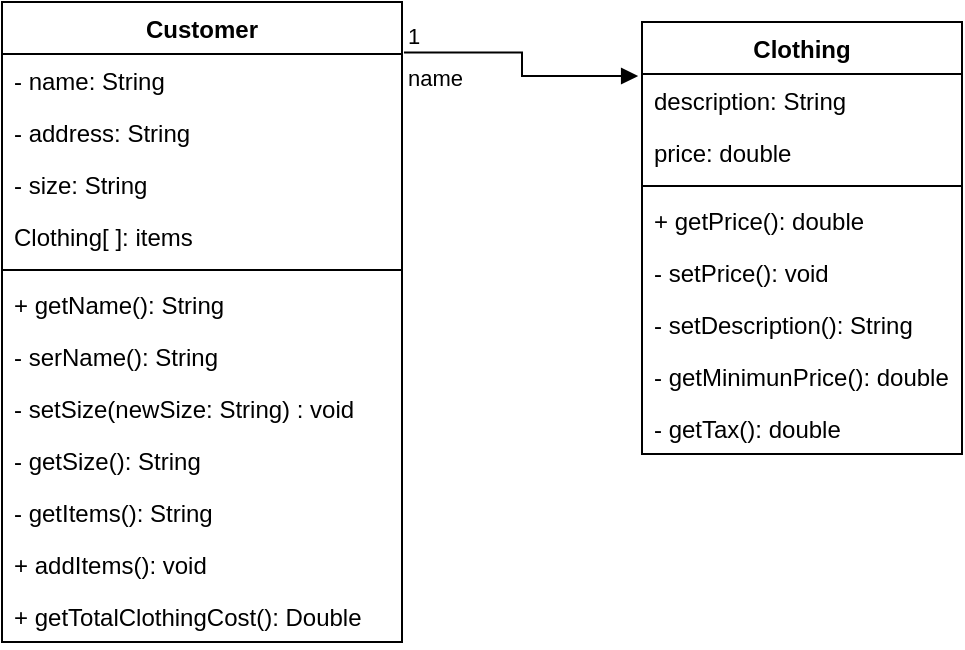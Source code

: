 <mxfile version="19.0.1" type="device"><diagram id="z4m6kZwZRYc16CQ2l1jS" name="Page-1"><mxGraphModel dx="783" dy="351" grid="1" gridSize="10" guides="1" tooltips="1" connect="1" arrows="1" fold="1" page="1" pageScale="1" pageWidth="850" pageHeight="1100" math="0" shadow="0"><root><mxCell id="0"/><mxCell id="1" parent="0"/><mxCell id="9_7xVSvOTtTL7Ws3kYJd-1" value="Customer" style="swimlane;fontStyle=1;align=center;verticalAlign=top;childLayout=stackLayout;horizontal=1;startSize=26;horizontalStack=0;resizeParent=1;resizeParentMax=0;resizeLast=0;collapsible=1;marginBottom=0;" parent="1" vertex="1"><mxGeometry x="90" y="80" width="200" height="320" as="geometry"/></mxCell><mxCell id="9_7xVSvOTtTL7Ws3kYJd-2" value="- name: String" style="text;strokeColor=none;fillColor=none;align=left;verticalAlign=top;spacingLeft=4;spacingRight=4;overflow=hidden;rotatable=0;points=[[0,0.5],[1,0.5]];portConstraint=eastwest;" parent="9_7xVSvOTtTL7Ws3kYJd-1" vertex="1"><mxGeometry y="26" width="200" height="26" as="geometry"/></mxCell><mxCell id="uEYvLbnD-ACG9ghf8j2b-1" value="- address: String" style="text;strokeColor=none;fillColor=none;align=left;verticalAlign=top;spacingLeft=4;spacingRight=4;overflow=hidden;rotatable=0;points=[[0,0.5],[1,0.5]];portConstraint=eastwest;" parent="9_7xVSvOTtTL7Ws3kYJd-1" vertex="1"><mxGeometry y="52" width="200" height="26" as="geometry"/></mxCell><mxCell id="9_7xVSvOTtTL7Ws3kYJd-5" value="- size: String" style="text;strokeColor=none;fillColor=none;align=left;verticalAlign=top;spacingLeft=4;spacingRight=4;overflow=hidden;rotatable=0;points=[[0,0.5],[1,0.5]];portConstraint=eastwest;" parent="9_7xVSvOTtTL7Ws3kYJd-1" vertex="1"><mxGeometry y="78" width="200" height="26" as="geometry"/></mxCell><mxCell id="uEYvLbnD-ACG9ghf8j2b-13" value="Clothing[ ]: items" style="text;strokeColor=none;fillColor=none;align=left;verticalAlign=top;spacingLeft=4;spacingRight=4;overflow=hidden;rotatable=0;points=[[0,0.5],[1,0.5]];portConstraint=eastwest;" parent="9_7xVSvOTtTL7Ws3kYJd-1" vertex="1"><mxGeometry y="104" width="200" height="26" as="geometry"/></mxCell><mxCell id="9_7xVSvOTtTL7Ws3kYJd-3" value="" style="line;strokeWidth=1;fillColor=none;align=left;verticalAlign=middle;spacingTop=-1;spacingLeft=3;spacingRight=3;rotatable=0;labelPosition=right;points=[];portConstraint=eastwest;" parent="9_7xVSvOTtTL7Ws3kYJd-1" vertex="1"><mxGeometry y="130" width="200" height="8" as="geometry"/></mxCell><mxCell id="uEYvLbnD-ACG9ghf8j2b-7" value="+ getName(): String" style="text;strokeColor=none;fillColor=none;align=left;verticalAlign=top;spacingLeft=4;spacingRight=4;overflow=hidden;rotatable=0;points=[[0,0.5],[1,0.5]];portConstraint=eastwest;" parent="9_7xVSvOTtTL7Ws3kYJd-1" vertex="1"><mxGeometry y="138" width="200" height="26" as="geometry"/></mxCell><mxCell id="8Zg1NZicMRdPYAbx3JAT-3" value="- serName(): String" style="text;strokeColor=none;fillColor=none;align=left;verticalAlign=top;spacingLeft=4;spacingRight=4;overflow=hidden;rotatable=0;points=[[0,0.5],[1,0.5]];portConstraint=eastwest;" vertex="1" parent="9_7xVSvOTtTL7Ws3kYJd-1"><mxGeometry y="164" width="200" height="26" as="geometry"/></mxCell><mxCell id="9_7xVSvOTtTL7Ws3kYJd-4" value="- setSize(newSize: String) : void" style="text;strokeColor=none;fillColor=none;align=left;verticalAlign=top;spacingLeft=4;spacingRight=4;overflow=hidden;rotatable=0;points=[[0,0.5],[1,0.5]];portConstraint=eastwest;" parent="9_7xVSvOTtTL7Ws3kYJd-1" vertex="1"><mxGeometry y="190" width="200" height="26" as="geometry"/></mxCell><mxCell id="9_7xVSvOTtTL7Ws3kYJd-6" value="- getSize(): String" style="text;strokeColor=none;fillColor=none;align=left;verticalAlign=top;spacingLeft=4;spacingRight=4;overflow=hidden;rotatable=0;points=[[0,0.5],[1,0.5]];portConstraint=eastwest;" parent="9_7xVSvOTtTL7Ws3kYJd-1" vertex="1"><mxGeometry y="216" width="200" height="26" as="geometry"/></mxCell><mxCell id="uEYvLbnD-ACG9ghf8j2b-14" value="- getItems(): String" style="text;strokeColor=none;fillColor=none;align=left;verticalAlign=top;spacingLeft=4;spacingRight=4;overflow=hidden;rotatable=0;points=[[0,0.5],[1,0.5]];portConstraint=eastwest;" parent="9_7xVSvOTtTL7Ws3kYJd-1" vertex="1"><mxGeometry y="242" width="200" height="26" as="geometry"/></mxCell><mxCell id="8Zg1NZicMRdPYAbx3JAT-1" value="+ addItems(): void" style="text;strokeColor=none;fillColor=none;align=left;verticalAlign=top;spacingLeft=4;spacingRight=4;overflow=hidden;rotatable=0;points=[[0,0.5],[1,0.5]];portConstraint=eastwest;" vertex="1" parent="9_7xVSvOTtTL7Ws3kYJd-1"><mxGeometry y="268" width="200" height="26" as="geometry"/></mxCell><mxCell id="8Zg1NZicMRdPYAbx3JAT-2" value="+ getTotalClothingCost(): Double" style="text;strokeColor=none;fillColor=none;align=left;verticalAlign=top;spacingLeft=4;spacingRight=4;overflow=hidden;rotatable=0;points=[[0,0.5],[1,0.5]];portConstraint=eastwest;" vertex="1" parent="9_7xVSvOTtTL7Ws3kYJd-1"><mxGeometry y="294" width="200" height="26" as="geometry"/></mxCell><mxCell id="uEYvLbnD-ACG9ghf8j2b-2" value="Clothing" style="swimlane;fontStyle=1;align=center;verticalAlign=top;childLayout=stackLayout;horizontal=1;startSize=26;horizontalStack=0;resizeParent=1;resizeParentMax=0;resizeLast=0;collapsible=1;marginBottom=0;" parent="1" vertex="1"><mxGeometry x="410" y="90" width="160" height="216" as="geometry"/></mxCell><mxCell id="uEYvLbnD-ACG9ghf8j2b-3" value="description: String" style="text;strokeColor=none;fillColor=none;align=left;verticalAlign=top;spacingLeft=4;spacingRight=4;overflow=hidden;rotatable=0;points=[[0,0.5],[1,0.5]];portConstraint=eastwest;" parent="uEYvLbnD-ACG9ghf8j2b-2" vertex="1"><mxGeometry y="26" width="160" height="26" as="geometry"/></mxCell><mxCell id="uEYvLbnD-ACG9ghf8j2b-6" value="price: double" style="text;strokeColor=none;fillColor=none;align=left;verticalAlign=top;spacingLeft=4;spacingRight=4;overflow=hidden;rotatable=0;points=[[0,0.5],[1,0.5]];portConstraint=eastwest;" parent="uEYvLbnD-ACG9ghf8j2b-2" vertex="1"><mxGeometry y="52" width="160" height="26" as="geometry"/></mxCell><mxCell id="uEYvLbnD-ACG9ghf8j2b-4" value="" style="line;strokeWidth=1;fillColor=none;align=left;verticalAlign=middle;spacingTop=-1;spacingLeft=3;spacingRight=3;rotatable=0;labelPosition=right;points=[];portConstraint=eastwest;" parent="uEYvLbnD-ACG9ghf8j2b-2" vertex="1"><mxGeometry y="78" width="160" height="8" as="geometry"/></mxCell><mxCell id="uEYvLbnD-ACG9ghf8j2b-5" value="+ getPrice(): double" style="text;strokeColor=none;fillColor=none;align=left;verticalAlign=top;spacingLeft=4;spacingRight=4;overflow=hidden;rotatable=0;points=[[0,0.5],[1,0.5]];portConstraint=eastwest;" parent="uEYvLbnD-ACG9ghf8j2b-2" vertex="1"><mxGeometry y="86" width="160" height="26" as="geometry"/></mxCell><mxCell id="8Zg1NZicMRdPYAbx3JAT-5" value="- setPrice(): void" style="text;strokeColor=none;fillColor=none;align=left;verticalAlign=top;spacingLeft=4;spacingRight=4;overflow=hidden;rotatable=0;points=[[0,0.5],[1,0.5]];portConstraint=eastwest;" vertex="1" parent="uEYvLbnD-ACG9ghf8j2b-2"><mxGeometry y="112" width="160" height="26" as="geometry"/></mxCell><mxCell id="8Zg1NZicMRdPYAbx3JAT-4" value="- setDescription(): String" style="text;strokeColor=none;fillColor=none;align=left;verticalAlign=top;spacingLeft=4;spacingRight=4;overflow=hidden;rotatable=0;points=[[0,0.5],[1,0.5]];portConstraint=eastwest;" vertex="1" parent="uEYvLbnD-ACG9ghf8j2b-2"><mxGeometry y="138" width="160" height="26" as="geometry"/></mxCell><mxCell id="8Zg1NZicMRdPYAbx3JAT-6" value="- getMinimunPrice(): double" style="text;strokeColor=none;fillColor=none;align=left;verticalAlign=top;spacingLeft=4;spacingRight=4;overflow=hidden;rotatable=0;points=[[0,0.5],[1,0.5]];portConstraint=eastwest;" vertex="1" parent="uEYvLbnD-ACG9ghf8j2b-2"><mxGeometry y="164" width="160" height="26" as="geometry"/></mxCell><mxCell id="8Zg1NZicMRdPYAbx3JAT-7" value="- getTax(): double" style="text;strokeColor=none;fillColor=none;align=left;verticalAlign=top;spacingLeft=4;spacingRight=4;overflow=hidden;rotatable=0;points=[[0,0.5],[1,0.5]];portConstraint=eastwest;" vertex="1" parent="uEYvLbnD-ACG9ghf8j2b-2"><mxGeometry y="190" width="160" height="26" as="geometry"/></mxCell><mxCell id="uEYvLbnD-ACG9ghf8j2b-9" value="name" style="endArrow=block;endFill=1;html=1;edgeStyle=orthogonalEdgeStyle;align=left;verticalAlign=top;rounded=0;exitX=1.005;exitY=0.079;exitDx=0;exitDy=0;exitPerimeter=0;entryX=-0.012;entryY=0.125;entryDx=0;entryDy=0;entryPerimeter=0;" parent="1" source="9_7xVSvOTtTL7Ws3kYJd-1" target="uEYvLbnD-ACG9ghf8j2b-2" edge="1"><mxGeometry x="-1" relative="1" as="geometry"><mxPoint x="280" y="174.5" as="sourcePoint"/><mxPoint x="390" y="130" as="targetPoint"/></mxGeometry></mxCell><mxCell id="uEYvLbnD-ACG9ghf8j2b-10" value="1" style="edgeLabel;resizable=0;html=1;align=left;verticalAlign=bottom;" parent="uEYvLbnD-ACG9ghf8j2b-9" connectable="0" vertex="1"><mxGeometry x="-1" relative="1" as="geometry"/></mxCell></root></mxGraphModel></diagram></mxfile>